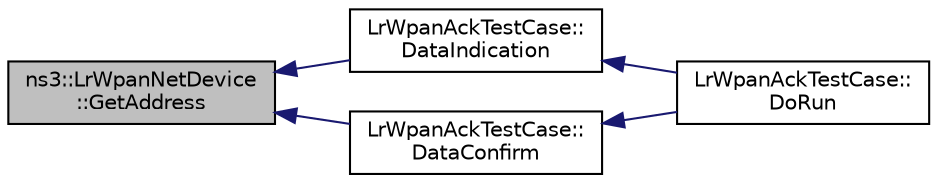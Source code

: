 digraph "ns3::LrWpanNetDevice::GetAddress"
{
  edge [fontname="Helvetica",fontsize="10",labelfontname="Helvetica",labelfontsize="10"];
  node [fontname="Helvetica",fontsize="10",shape=record];
  rankdir="LR";
  Node1 [label="ns3::LrWpanNetDevice\l::GetAddress",height=0.2,width=0.4,color="black", fillcolor="grey75", style="filled", fontcolor="black"];
  Node1 -> Node2 [dir="back",color="midnightblue",fontsize="10",style="solid"];
  Node2 [label="LrWpanAckTestCase::\lDataIndication",height=0.2,width=0.4,color="black", fillcolor="white", style="filled",URL="$d0/d63/classLrWpanAckTestCase.html#a909c2c084312c564fbf2b8a4a2b1ec3b",tooltip="Function called when DataIndication is hit. "];
  Node2 -> Node3 [dir="back",color="midnightblue",fontsize="10",style="solid"];
  Node3 [label="LrWpanAckTestCase::\lDoRun",height=0.2,width=0.4,color="black", fillcolor="white", style="filled",URL="$d0/d63/classLrWpanAckTestCase.html#a44ec9b782ae2c74d8fa2a25d696833e9",tooltip="Implementation to actually run this TestCase. "];
  Node1 -> Node4 [dir="back",color="midnightblue",fontsize="10",style="solid"];
  Node4 [label="LrWpanAckTestCase::\lDataConfirm",height=0.2,width=0.4,color="black", fillcolor="white", style="filled",URL="$d0/d63/classLrWpanAckTestCase.html#a47e37262c04ab7ae2074a337516e34aa",tooltip="Function called when DataConfirm is hit. "];
  Node4 -> Node3 [dir="back",color="midnightblue",fontsize="10",style="solid"];
}
